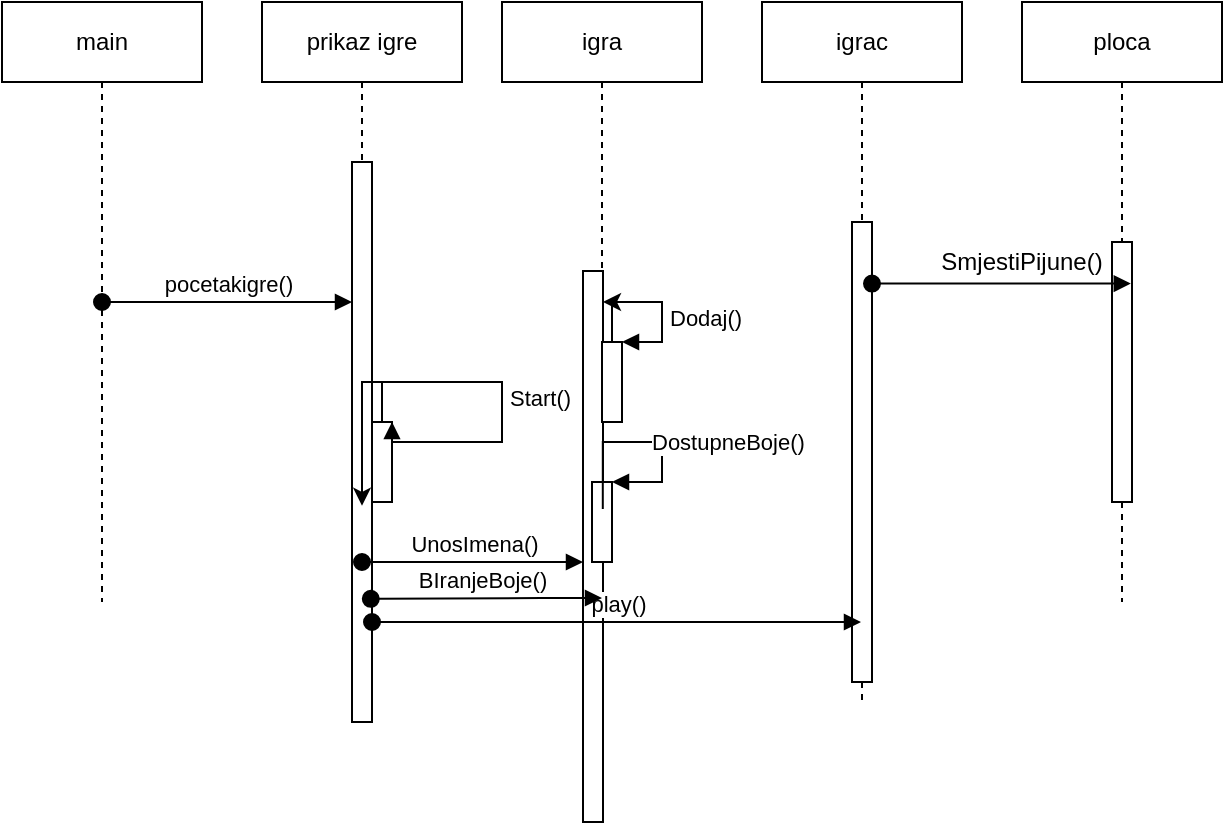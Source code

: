 <mxfile version="14.2.9" type="device" pages="2"><diagram id="kgpKYQtTHZ0yAKxKKP6v" name="DijagramSlijedaMain()"><mxGraphModel dx="898" dy="482" grid="1" gridSize="10" guides="1" tooltips="1" connect="1" arrows="1" fold="1" page="1" pageScale="1" pageWidth="850" pageHeight="1100" math="0" shadow="0"><root><mxCell id="0"/><mxCell id="1" parent="0"/><mxCell id="dJqnWgUvjuo3CzE-wh_F-22" value="prikaz igre" style="shape=umlLifeline;perimeter=lifelinePerimeter;whiteSpace=wrap;html=1;container=1;collapsible=0;recursiveResize=0;outlineConnect=0;" parent="1" vertex="1"><mxGeometry x="150" y="50" width="100" height="360" as="geometry"/></mxCell><mxCell id="dJqnWgUvjuo3CzE-wh_F-23" value="" style="html=1;points=[];perimeter=orthogonalPerimeter;" parent="dJqnWgUvjuo3CzE-wh_F-22" vertex="1"><mxGeometry x="45" y="80" width="10" height="280" as="geometry"/></mxCell><mxCell id="dJqnWgUvjuo3CzE-wh_F-24" style="edgeStyle=orthogonalEdgeStyle;rounded=0;orthogonalLoop=1;jettySize=auto;html=1;entryX=0.5;entryY=0.614;entryDx=0;entryDy=0;entryPerimeter=0;" parent="dJqnWgUvjuo3CzE-wh_F-22" source="dJqnWgUvjuo3CzE-wh_F-25" target="dJqnWgUvjuo3CzE-wh_F-23" edge="1"><mxGeometry relative="1" as="geometry"/></mxCell><mxCell id="dJqnWgUvjuo3CzE-wh_F-25" value="" style="html=1;points=[];perimeter=orthogonalPerimeter;" parent="dJqnWgUvjuo3CzE-wh_F-22" vertex="1"><mxGeometry x="55" y="210" width="10" height="40" as="geometry"/></mxCell><mxCell id="dJqnWgUvjuo3CzE-wh_F-26" value="Start()" style="edgeStyle=orthogonalEdgeStyle;html=1;align=left;spacingLeft=2;endArrow=block;rounded=0;entryX=1;entryY=0;" parent="dJqnWgUvjuo3CzE-wh_F-22" target="dJqnWgUvjuo3CzE-wh_F-25" edge="1"><mxGeometry relative="1" as="geometry"><mxPoint x="60" y="210" as="sourcePoint"/><Array as="points"><mxPoint x="60" y="190"/><mxPoint x="120" y="190"/><mxPoint x="120" y="220"/><mxPoint x="65" y="220"/></Array></mxGeometry></mxCell><mxCell id="dJqnWgUvjuo3CzE-wh_F-27" value="igra" style="shape=umlLifeline;perimeter=lifelinePerimeter;whiteSpace=wrap;html=1;container=1;collapsible=0;recursiveResize=0;outlineConnect=0;" parent="1" vertex="1"><mxGeometry x="270" y="50" width="100" height="410" as="geometry"/></mxCell><mxCell id="dJqnWgUvjuo3CzE-wh_F-28" value="" style="html=1;points=[];perimeter=orthogonalPerimeter;" parent="dJqnWgUvjuo3CzE-wh_F-27" vertex="1"><mxGeometry x="40.5" y="134.5" width="10" height="275.5" as="geometry"/></mxCell><mxCell id="dJqnWgUvjuo3CzE-wh_F-29" value="" style="html=1;points=[];perimeter=orthogonalPerimeter;" parent="dJqnWgUvjuo3CzE-wh_F-27" vertex="1"><mxGeometry x="45" y="240" width="10" height="40" as="geometry"/></mxCell><mxCell id="dJqnWgUvjuo3CzE-wh_F-30" value="DostupneBoje()" style="edgeStyle=orthogonalEdgeStyle;html=1;align=left;spacingLeft=2;endArrow=block;rounded=0;entryX=1;entryY=0;exitX=0.99;exitY=0.432;exitDx=0;exitDy=0;exitPerimeter=0;" parent="dJqnWgUvjuo3CzE-wh_F-27" source="dJqnWgUvjuo3CzE-wh_F-28" target="dJqnWgUvjuo3CzE-wh_F-29" edge="1"><mxGeometry relative="1" as="geometry"><mxPoint x="55" y="220" as="sourcePoint"/><Array as="points"><mxPoint x="50" y="220"/><mxPoint x="80" y="220"/><mxPoint x="80" y="240"/></Array></mxGeometry></mxCell><mxCell id="dJqnWgUvjuo3CzE-wh_F-31" value="igrac" style="shape=umlLifeline;perimeter=lifelinePerimeter;whiteSpace=wrap;html=1;container=1;collapsible=0;recursiveResize=0;outlineConnect=0;" parent="1" vertex="1"><mxGeometry x="400" y="50" width="100" height="350" as="geometry"/></mxCell><mxCell id="dJqnWgUvjuo3CzE-wh_F-32" value="" style="html=1;points=[];perimeter=orthogonalPerimeter;" parent="dJqnWgUvjuo3CzE-wh_F-31" vertex="1"><mxGeometry x="45" y="110" width="10" height="230" as="geometry"/></mxCell><mxCell id="dJqnWgUvjuo3CzE-wh_F-33" value="ploca" style="shape=umlLifeline;perimeter=lifelinePerimeter;whiteSpace=wrap;html=1;container=1;collapsible=0;recursiveResize=0;outlineConnect=0;" parent="1" vertex="1"><mxGeometry x="530" y="50" width="100" height="300" as="geometry"/></mxCell><mxCell id="dJqnWgUvjuo3CzE-wh_F-34" value="" style="html=1;points=[];perimeter=orthogonalPerimeter;" parent="dJqnWgUvjuo3CzE-wh_F-33" vertex="1"><mxGeometry x="45" y="120" width="10" height="130" as="geometry"/></mxCell><mxCell id="dJqnWgUvjuo3CzE-wh_F-35" value="main" style="shape=umlLifeline;perimeter=lifelinePerimeter;whiteSpace=wrap;html=1;container=1;collapsible=0;recursiveResize=0;outlineConnect=0;" parent="1" vertex="1"><mxGeometry x="20" y="50" width="100" height="300" as="geometry"/></mxCell><mxCell id="dJqnWgUvjuo3CzE-wh_F-36" value="pocetakigre()" style="html=1;verticalAlign=bottom;startArrow=oval;endArrow=block;startSize=8;" parent="1" source="dJqnWgUvjuo3CzE-wh_F-35" target="dJqnWgUvjuo3CzE-wh_F-23" edge="1"><mxGeometry relative="1" as="geometry"><mxPoint x="-120" y="264.5" as="sourcePoint"/><mxPoint x="10" y="264.5" as="targetPoint"/></mxGeometry></mxCell><mxCell id="dJqnWgUvjuo3CzE-wh_F-37" value="play()" style="html=1;verticalAlign=bottom;startArrow=oval;startFill=1;endArrow=block;startSize=8;" parent="1" source="dJqnWgUvjuo3CzE-wh_F-23" target="dJqnWgUvjuo3CzE-wh_F-31" edge="1"><mxGeometry width="60" relative="1" as="geometry"><mxPoint x="220" y="349" as="sourcePoint"/><mxPoint x="290" y="349" as="targetPoint"/><Array as="points"><mxPoint x="360" y="360"/></Array></mxGeometry></mxCell><mxCell id="dJqnWgUvjuo3CzE-wh_F-38" value="BIranjeBoje()" style="html=1;verticalAlign=bottom;startArrow=oval;startFill=1;endArrow=block;startSize=8;exitX=0.94;exitY=0.78;exitDx=0;exitDy=0;exitPerimeter=0;" parent="1" source="dJqnWgUvjuo3CzE-wh_F-23" edge="1"><mxGeometry x="-0.039" width="60" relative="1" as="geometry"><mxPoint x="205" y="330" as="sourcePoint"/><mxPoint x="320" y="348" as="targetPoint"/><Array as="points"><mxPoint x="300" y="348"/></Array><mxPoint as="offset"/></mxGeometry></mxCell><mxCell id="dJqnWgUvjuo3CzE-wh_F-39" value="UnosImena()" style="html=1;verticalAlign=bottom;startArrow=oval;startFill=1;endArrow=block;startSize=8;" parent="1" source="dJqnWgUvjuo3CzE-wh_F-22" target="dJqnWgUvjuo3CzE-wh_F-28" edge="1"><mxGeometry width="60" relative="1" as="geometry"><mxPoint x="220" y="330" as="sourcePoint"/><mxPoint x="280" y="330" as="targetPoint"/><Array as="points"><mxPoint x="240" y="330"/></Array></mxGeometry></mxCell><mxCell id="dJqnWgUvjuo3CzE-wh_F-40" style="edgeStyle=orthogonalEdgeStyle;rounded=0;orthogonalLoop=1;jettySize=auto;html=1;" parent="1" source="dJqnWgUvjuo3CzE-wh_F-41" edge="1"><mxGeometry relative="1" as="geometry"><mxPoint x="320" y="200" as="targetPoint"/></mxGeometry></mxCell><mxCell id="dJqnWgUvjuo3CzE-wh_F-41" value="" style="html=1;points=[];perimeter=orthogonalPerimeter;" parent="1" vertex="1"><mxGeometry x="320" y="220" width="10" height="40" as="geometry"/></mxCell><mxCell id="dJqnWgUvjuo3CzE-wh_F-42" value="Dodaj()" style="edgeStyle=orthogonalEdgeStyle;html=1;align=left;spacingLeft=2;endArrow=block;rounded=0;entryX=1;entryY=0;" parent="1" target="dJqnWgUvjuo3CzE-wh_F-41" edge="1"><mxGeometry relative="1" as="geometry"><mxPoint x="325" y="200" as="sourcePoint"/><Array as="points"><mxPoint x="350" y="200"/></Array></mxGeometry></mxCell><mxCell id="dJqnWgUvjuo3CzE-wh_F-43" value="" style="html=1;verticalAlign=bottom;startArrow=oval;startFill=1;endArrow=block;startSize=8;entryX=0.94;entryY=0.16;entryDx=0;entryDy=0;entryPerimeter=0;" parent="1" source="dJqnWgUvjuo3CzE-wh_F-32" target="dJqnWgUvjuo3CzE-wh_F-34" edge="1"><mxGeometry x="-0.333" y="10" width="60" relative="1" as="geometry"><mxPoint x="450" y="190" as="sourcePoint"/><mxPoint x="520" y="190" as="targetPoint"/><mxPoint as="offset"/></mxGeometry></mxCell><mxCell id="dJqnWgUvjuo3CzE-wh_F-44" value="SmjestiPijune()" style="text;html=1;strokeColor=none;fillColor=none;align=center;verticalAlign=middle;whiteSpace=wrap;rounded=0;" parent="1" vertex="1"><mxGeometry x="510" y="170" width="40" height="20" as="geometry"/></mxCell></root></mxGraphModel></diagram><diagram id="TNSyQMGvFbZGnmGx0KnA" name="DijagramSlijedaCovjeceneljutise"><mxGraphModel dx="1283" dy="689" grid="1" gridSize="10" guides="1" tooltips="1" connect="1" arrows="1" fold="1" page="1" pageScale="1" pageWidth="827" pageHeight="1169" math="0" shadow="0"><root><mxCell id="d50ZlJ6kdLAgRFqZcrhG-0"/><mxCell id="d50ZlJ6kdLAgRFqZcrhG-1" parent="d50ZlJ6kdLAgRFqZcrhG-0"/><mxCell id="8A7ILqlkz3dRoUuCsNAG-0" value="main" style="shape=umlLifeline;perimeter=lifelinePerimeter;whiteSpace=wrap;html=1;container=1;collapsible=0;recursiveResize=0;outlineConnect=0;" vertex="1" parent="d50ZlJ6kdLAgRFqZcrhG-1"><mxGeometry x="40" y="20" width="100" height="570" as="geometry"/></mxCell><mxCell id="8A7ILqlkz3dRoUuCsNAG-1" value="Igra" style="shape=umlLifeline;perimeter=lifelinePerimeter;whiteSpace=wrap;html=1;container=1;collapsible=0;recursiveResize=0;outlineConnect=0;" vertex="1" parent="d50ZlJ6kdLAgRFqZcrhG-1"><mxGeometry x="230" y="20" width="100" height="800" as="geometry"/></mxCell><mxCell id="8A7ILqlkz3dRoUuCsNAG-2" value="" style="html=1;points=[];perimeter=orthogonalPerimeter;" vertex="1" parent="8A7ILqlkz3dRoUuCsNAG-1"><mxGeometry x="45" y="80" width="10" height="930" as="geometry"/></mxCell><mxCell id="8A7ILqlkz3dRoUuCsNAG-3" value="prikaz igre" style="shape=umlLifeline;perimeter=lifelinePerimeter;whiteSpace=wrap;html=1;container=1;collapsible=0;recursiveResize=0;outlineConnect=0;" vertex="1" parent="d50ZlJ6kdLAgRFqZcrhG-1"><mxGeometry x="390" y="20" width="100" height="1020" as="geometry"/></mxCell><mxCell id="8A7ILqlkz3dRoUuCsNAG-4" value="" style="html=1;points=[];perimeter=orthogonalPerimeter;" vertex="1" parent="8A7ILqlkz3dRoUuCsNAG-3"><mxGeometry x="45" y="160" width="10" height="40" as="geometry"/></mxCell><mxCell id="8A7ILqlkz3dRoUuCsNAG-5" value="self call" style="edgeStyle=orthogonalEdgeStyle;html=1;align=left;spacingLeft=2;endArrow=block;rounded=0;" edge="1" parent="8A7ILqlkz3dRoUuCsNAG-3" source="8A7ILqlkz3dRoUuCsNAG-3" target="8A7ILqlkz3dRoUuCsNAG-4"><mxGeometry relative="1" as="geometry"><mxPoint x="105" y="160" as="sourcePoint"/><Array as="points"><mxPoint x="130" y="160"/><mxPoint x="130" y="190"/></Array><mxPoint x="150" y="250" as="targetPoint"/></mxGeometry></mxCell><mxCell id="8A7ILqlkz3dRoUuCsNAG-6" value="" style="html=1;points=[];perimeter=orthogonalPerimeter;" vertex="1" parent="8A7ILqlkz3dRoUuCsNAG-3"><mxGeometry x="45" y="100" width="10" height="40" as="geometry"/></mxCell><mxCell id="8A7ILqlkz3dRoUuCsNAG-7" value="1: pocetak" style="html=1;verticalAlign=bottom;startArrow=oval;endArrow=block;startSize=8;" edge="1" parent="d50ZlJ6kdLAgRFqZcrhG-1" target="8A7ILqlkz3dRoUuCsNAG-2"><mxGeometry relative="1" as="geometry"><mxPoint x="89.5" y="120" as="sourcePoint"/><mxPoint x="269.5" y="120" as="targetPoint"/></mxGeometry></mxCell><mxCell id="8A7ILqlkz3dRoUuCsNAG-8" value="2: pokaziPocetakIgre()" style="html=1;verticalAlign=bottom;startArrow=oval;endArrow=block;startSize=8;" edge="1" parent="d50ZlJ6kdLAgRFqZcrhG-1" source="8A7ILqlkz3dRoUuCsNAG-2" target="8A7ILqlkz3dRoUuCsNAG-6"><mxGeometry relative="1" as="geometry"><mxPoint x="390" y="140" as="sourcePoint"/><Array as="points"><mxPoint x="390" y="120"/></Array></mxGeometry></mxCell><mxCell id="8A7ILqlkz3dRoUuCsNAG-9" value="3.dohvati_korisnikov_pocetni_izbor()" style="html=1;verticalAlign=bottom;startArrow=oval;endArrow=block;startSize=8;" edge="1" parent="d50ZlJ6kdLAgRFqZcrhG-1" source="8A7ILqlkz3dRoUuCsNAG-2" target="8A7ILqlkz3dRoUuCsNAG-4"><mxGeometry relative="1" as="geometry"><mxPoint x="414" y="180" as="sourcePoint"/><Array as="points"><mxPoint x="430" y="190"/></Array></mxGeometry></mxCell><mxCell id="8A7ILqlkz3dRoUuCsNAG-10" value="loop" style="shape=umlFrame;whiteSpace=wrap;html=1;" vertex="1" parent="d50ZlJ6kdLAgRFqZcrhG-1"><mxGeometry x="220" y="170" width="340" height="60" as="geometry"/></mxCell><mxCell id="8A7ILqlkz3dRoUuCsNAG-11" value="&lt;span style=&quot;font-family: &amp;#34;helvetica&amp;#34; ; background-color: rgb(248 , 249 , 250)&quot;&gt;4.ucitaj_igrace_za_novu_igru()&lt;/span&gt;" style="html=1;verticalAlign=bottom;startArrow=oval;endArrow=block;startSize=8;" edge="1" parent="d50ZlJ6kdLAgRFqZcrhG-1" source="8A7ILqlkz3dRoUuCsNAG-1" target="8A7ILqlkz3dRoUuCsNAG-13"><mxGeometry x="0.724" y="10" relative="1" as="geometry"><mxPoint x="380" y="320" as="sourcePoint"/><Array as="points"><mxPoint x="440" y="280"/></Array><mxPoint as="offset"/></mxGeometry></mxCell><mxCell id="8A7ILqlkz3dRoUuCsNAG-12" value="ploca" style="shape=umlLifeline;perimeter=lifelinePerimeter;whiteSpace=wrap;html=1;container=1;collapsible=0;recursiveResize=0;outlineConnect=0;" vertex="1" parent="d50ZlJ6kdLAgRFqZcrhG-1"><mxGeometry x="560" y="20" width="100" height="1020" as="geometry"/></mxCell><mxCell id="8A7ILqlkz3dRoUuCsNAG-13" value="" style="html=1;points=[];perimeter=orthogonalPerimeter;" vertex="1" parent="8A7ILqlkz3dRoUuCsNAG-12"><mxGeometry x="45" y="250" width="10" height="40" as="geometry"/></mxCell><mxCell id="8A7ILqlkz3dRoUuCsNAG-14" value="self call" style="edgeStyle=orthogonalEdgeStyle;html=1;align=left;spacingLeft=2;endArrow=block;rounded=0;entryX=1.14;entryY=0.74;entryDx=0;entryDy=0;entryPerimeter=0;" edge="1" parent="8A7ILqlkz3dRoUuCsNAG-12" source="8A7ILqlkz3dRoUuCsNAG-13" target="8A7ILqlkz3dRoUuCsNAG-13"><mxGeometry x="0.023" y="5" relative="1" as="geometry"><mxPoint x="60" y="260" as="sourcePoint"/><Array as="points"><mxPoint x="85" y="260"/><mxPoint x="85" y="280"/></Array><mxPoint x="65" y="280" as="targetPoint"/><mxPoint as="offset"/></mxGeometry></mxCell><mxCell id="8A7ILqlkz3dRoUuCsNAG-15" value="" style="html=1;points=[];perimeter=orthogonalPerimeter;" vertex="1" parent="8A7ILqlkz3dRoUuCsNAG-12"><mxGeometry x="45" y="590" width="10" height="40" as="geometry"/></mxCell><mxCell id="8A7ILqlkz3dRoUuCsNAG-17" value="i : Igraci" style="shape=umlLifeline;perimeter=lifelinePerimeter;whiteSpace=wrap;html=1;container=1;collapsible=0;recursiveResize=0;outlineConnect=0;" vertex="1" parent="d50ZlJ6kdLAgRFqZcrhG-1"><mxGeometry x="710" y="20" width="100" height="1020" as="geometry"/></mxCell><mxCell id="8A7ILqlkz3dRoUuCsNAG-18" value="" style="html=1;points=[];perimeter=orthogonalPerimeter;" vertex="1" parent="8A7ILqlkz3dRoUuCsNAG-17"><mxGeometry x="45" y="340" width="10" height="20" as="geometry"/></mxCell><mxCell id="8A7ILqlkz3dRoUuCsNAG-19" value="" style="html=1;points=[];perimeter=orthogonalPerimeter;" vertex="1" parent="8A7ILqlkz3dRoUuCsNAG-17"><mxGeometry x="45" y="370" width="10" height="20" as="geometry"/></mxCell><mxCell id="8A7ILqlkz3dRoUuCsNAG-20" value="" style="html=1;verticalAlign=bottom;startArrow=oval;endArrow=block;startSize=8;" edge="1" parent="d50ZlJ6kdLAgRFqZcrhG-1" source="8A7ILqlkz3dRoUuCsNAG-2" target="8A7ILqlkz3dRoUuCsNAG-18"><mxGeometry x="0.766" relative="1" as="geometry"><mxPoint x="300" y="380" as="sourcePoint"/><mxPoint as="offset"/></mxGeometry></mxCell><mxCell id="8A7ILqlkz3dRoUuCsNAG-21" value="" style="html=1;verticalAlign=bottom;startArrow=oval;endArrow=block;startSize=8;" edge="1" parent="d50ZlJ6kdLAgRFqZcrhG-1" target="8A7ILqlkz3dRoUuCsNAG-19"><mxGeometry relative="1" as="geometry"><mxPoint x="286" y="410" as="sourcePoint"/><Array as="points"><mxPoint x="570" y="410"/></Array></mxGeometry></mxCell><mxCell id="8A7ILqlkz3dRoUuCsNAG-22" value="&lt;div style=&quot;text-align: center&quot;&gt;&lt;span style=&quot;font-size: 11px&quot;&gt;&lt;font face=&quot;helvetica&quot;&gt;5.printploca()&lt;/font&gt;&lt;/span&gt;&lt;/div&gt;" style="text;whiteSpace=wrap;html=1;" vertex="1" parent="d50ZlJ6kdLAgRFqZcrhG-1"><mxGeometry x="650" y="350" width="120" height="40" as="geometry"/></mxCell><mxCell id="8A7ILqlkz3dRoUuCsNAG-23" value="" style="html=1;points=[];perimeter=orthogonalPerimeter;" vertex="1" parent="d50ZlJ6kdLAgRFqZcrhG-1"><mxGeometry x="605" y="440" width="10" height="20" as="geometry"/></mxCell><mxCell id="8A7ILqlkz3dRoUuCsNAG-24" value="6.prompt_izaberi_pijun()" style="html=1;verticalAlign=bottom;startArrow=oval;endArrow=block;startSize=8;" edge="1" parent="d50ZlJ6kdLAgRFqZcrhG-1" source="8A7ILqlkz3dRoUuCsNAG-2" target="8A7ILqlkz3dRoUuCsNAG-23"><mxGeometry relative="1" as="geometry"><mxPoint x="300" y="440" as="sourcePoint"/></mxGeometry></mxCell><mxCell id="8A7ILqlkz3dRoUuCsNAG-25" value="self call" style="edgeStyle=orthogonalEdgeStyle;html=1;align=left;spacingLeft=2;endArrow=block;rounded=0;entryX=1.14;entryY=0.74;entryDx=0;entryDy=0;entryPerimeter=0;" edge="1" parent="d50ZlJ6kdLAgRFqZcrhG-1"><mxGeometry x="0.017" relative="1" as="geometry"><mxPoint x="615" y="440" as="sourcePoint"/><Array as="points"><mxPoint x="660" y="440"/><mxPoint x="660" y="460"/></Array><mxPoint x="616.4" y="459.6" as="targetPoint"/><mxPoint as="offset"/></mxGeometry></mxCell><mxCell id="8A7ILqlkz3dRoUuCsNAG-26" value="" style="html=1;points=[];perimeter=orthogonalPerimeter;" vertex="1" parent="d50ZlJ6kdLAgRFqZcrhG-1"><mxGeometry x="605" y="510" width="10" height="30" as="geometry"/></mxCell><mxCell id="8A7ILqlkz3dRoUuCsNAG-27" value="7.prompt_za_nastavak()" style="html=1;verticalAlign=bottom;startArrow=oval;endArrow=block;startSize=8;" edge="1" parent="d50ZlJ6kdLAgRFqZcrhG-1" source="8A7ILqlkz3dRoUuCsNAG-1" target="8A7ILqlkz3dRoUuCsNAG-26"><mxGeometry x="-0.014" y="-20" relative="1" as="geometry"><mxPoint x="540" y="480" as="sourcePoint"/><Array as="points"><mxPoint x="480" y="510"/></Array><mxPoint as="offset"/></mxGeometry></mxCell><mxCell id="8A7ILqlkz3dRoUuCsNAG-28" value="8.print_igraci_info()" style="html=1;verticalAlign=bottom;startArrow=oval;endArrow=block;startSize=8;" edge="1" parent="d50ZlJ6kdLAgRFqZcrhG-1" source="8A7ILqlkz3dRoUuCsNAG-2" target="8A7ILqlkz3dRoUuCsNAG-15"><mxGeometry relative="1" as="geometry"><mxPoint x="290" y="620" as="sourcePoint"/></mxGeometry></mxCell><mxCell id="8A7ILqlkz3dRoUuCsNAG-43" value="loop" style="shape=umlFrame;whiteSpace=wrap;html=1;" vertex="1" parent="d50ZlJ6kdLAgRFqZcrhG-1"><mxGeometry x="290" y="390" width="520" height="110" as="geometry"/></mxCell><mxCell id="8A7ILqlkz3dRoUuCsNAG-44" value="loop provjera unosa" style="shape=umlFrame;whiteSpace=wrap;html=1;" vertex="1" parent="d50ZlJ6kdLAgRFqZcrhG-1"><mxGeometry x="177" y="155" width="633" height="590" as="geometry"/></mxCell><mxCell id="8A7ILqlkz3dRoUuCsNAG-45" value="loop while not finished" style="shape=umlFrame;whiteSpace=wrap;html=1;" vertex="1" parent="d50ZlJ6kdLAgRFqZcrhG-1"><mxGeometry x="90" y="140" width="860" height="680" as="geometry"/></mxCell></root></mxGraphModel></diagram></mxfile>